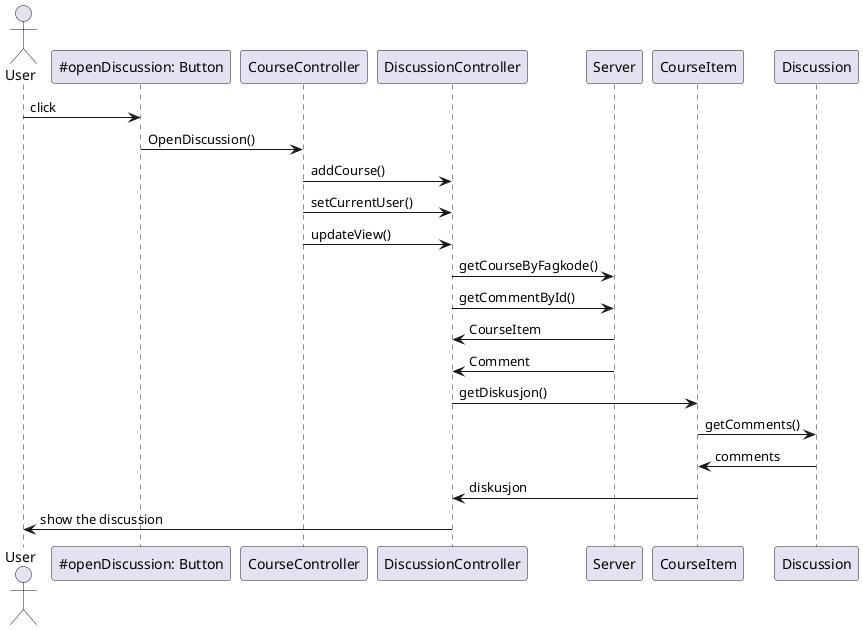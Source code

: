 @startuml
actor User
User -> "~#openDiscussion: Button" as openDiscussion: click

openDiscussion -> CourseController: OpenDiscussion()

CourseController -> DiscussionController: addCourse()
CourseController -> DiscussionController: setCurrentUser()
CourseController -> DiscussionController: updateView()

DiscussionController -> Server: getCourseByFagkode()
DiscussionController -> Server: getCommentById()
Server -> DiscussionController: CourseItem
Server -> DiscussionController: Comment

DiscussionController -> CourseItem: getDiskusjon()
CourseItem -> Discussion: getComments()
Discussion -> CourseItem: comments
CourseItem -> DiscussionController: diskusjon



DiscussionController -> User: show the discussion
@enduml
